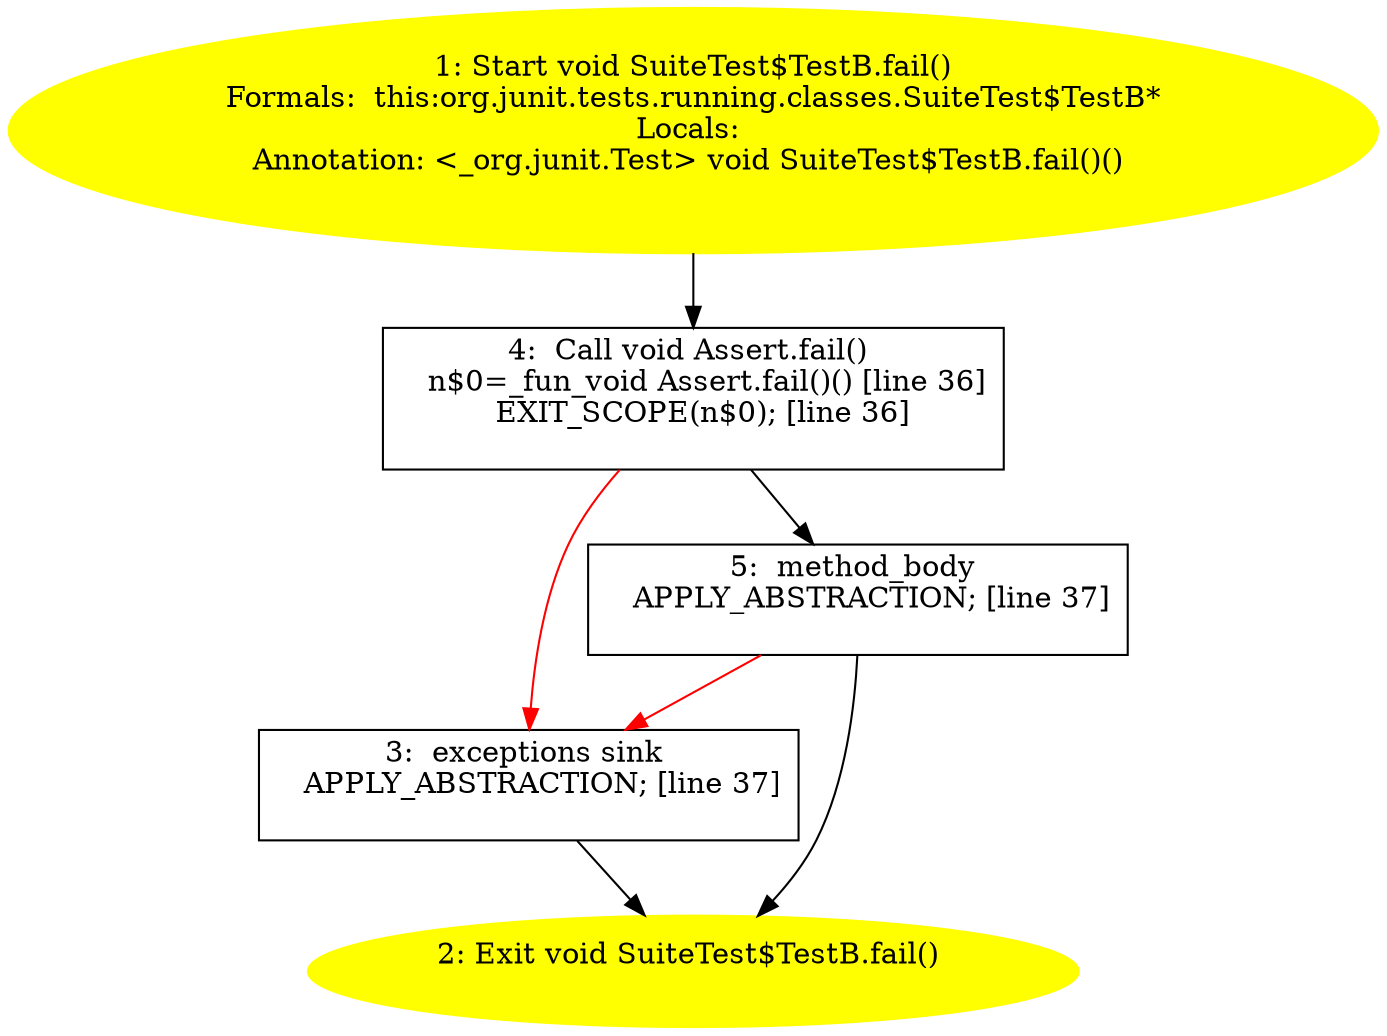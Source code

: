 /* @generated */
digraph cfg {
"org.junit.tests.running.classes.SuiteTest$TestB.fail():void.4ed51516dcf1b8c0ed7e683173f4d478_1" [label="1: Start void SuiteTest$TestB.fail()\nFormals:  this:org.junit.tests.running.classes.SuiteTest$TestB*\nLocals: \nAnnotation: <_org.junit.Test> void SuiteTest$TestB.fail()() \n  " color=yellow style=filled]
	

	 "org.junit.tests.running.classes.SuiteTest$TestB.fail():void.4ed51516dcf1b8c0ed7e683173f4d478_1" -> "org.junit.tests.running.classes.SuiteTest$TestB.fail():void.4ed51516dcf1b8c0ed7e683173f4d478_4" ;
"org.junit.tests.running.classes.SuiteTest$TestB.fail():void.4ed51516dcf1b8c0ed7e683173f4d478_2" [label="2: Exit void SuiteTest$TestB.fail() \n  " color=yellow style=filled]
	

"org.junit.tests.running.classes.SuiteTest$TestB.fail():void.4ed51516dcf1b8c0ed7e683173f4d478_3" [label="3:  exceptions sink \n   APPLY_ABSTRACTION; [line 37]\n " shape="box"]
	

	 "org.junit.tests.running.classes.SuiteTest$TestB.fail():void.4ed51516dcf1b8c0ed7e683173f4d478_3" -> "org.junit.tests.running.classes.SuiteTest$TestB.fail():void.4ed51516dcf1b8c0ed7e683173f4d478_2" ;
"org.junit.tests.running.classes.SuiteTest$TestB.fail():void.4ed51516dcf1b8c0ed7e683173f4d478_4" [label="4:  Call void Assert.fail() \n   n$0=_fun_void Assert.fail()() [line 36]\n  EXIT_SCOPE(n$0); [line 36]\n " shape="box"]
	

	 "org.junit.tests.running.classes.SuiteTest$TestB.fail():void.4ed51516dcf1b8c0ed7e683173f4d478_4" -> "org.junit.tests.running.classes.SuiteTest$TestB.fail():void.4ed51516dcf1b8c0ed7e683173f4d478_5" ;
	 "org.junit.tests.running.classes.SuiteTest$TestB.fail():void.4ed51516dcf1b8c0ed7e683173f4d478_4" -> "org.junit.tests.running.classes.SuiteTest$TestB.fail():void.4ed51516dcf1b8c0ed7e683173f4d478_3" [color="red" ];
"org.junit.tests.running.classes.SuiteTest$TestB.fail():void.4ed51516dcf1b8c0ed7e683173f4d478_5" [label="5:  method_body \n   APPLY_ABSTRACTION; [line 37]\n " shape="box"]
	

	 "org.junit.tests.running.classes.SuiteTest$TestB.fail():void.4ed51516dcf1b8c0ed7e683173f4d478_5" -> "org.junit.tests.running.classes.SuiteTest$TestB.fail():void.4ed51516dcf1b8c0ed7e683173f4d478_2" ;
	 "org.junit.tests.running.classes.SuiteTest$TestB.fail():void.4ed51516dcf1b8c0ed7e683173f4d478_5" -> "org.junit.tests.running.classes.SuiteTest$TestB.fail():void.4ed51516dcf1b8c0ed7e683173f4d478_3" [color="red" ];
}
